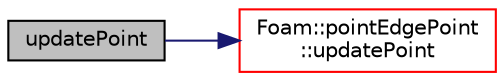 digraph "updatePoint"
{
  bgcolor="transparent";
  edge [fontname="Helvetica",fontsize="10",labelfontname="Helvetica",labelfontsize="10"];
  node [fontname="Helvetica",fontsize="10",shape=record];
  rankdir="LR";
  Node122 [label="updatePoint",height=0.2,width=0.4,color="black", fillcolor="grey75", style="filled", fontcolor="black"];
  Node122 -> Node123 [color="midnightblue",fontsize="10",style="solid",fontname="Helvetica"];
  Node123 [label="Foam::pointEdgePoint\l::updatePoint",height=0.2,width=0.4,color="red",URL="$a25981.html#aa84e13914b3233775e5ea48fafcaf1d3",tooltip="Influence of edge on point. "];
}
